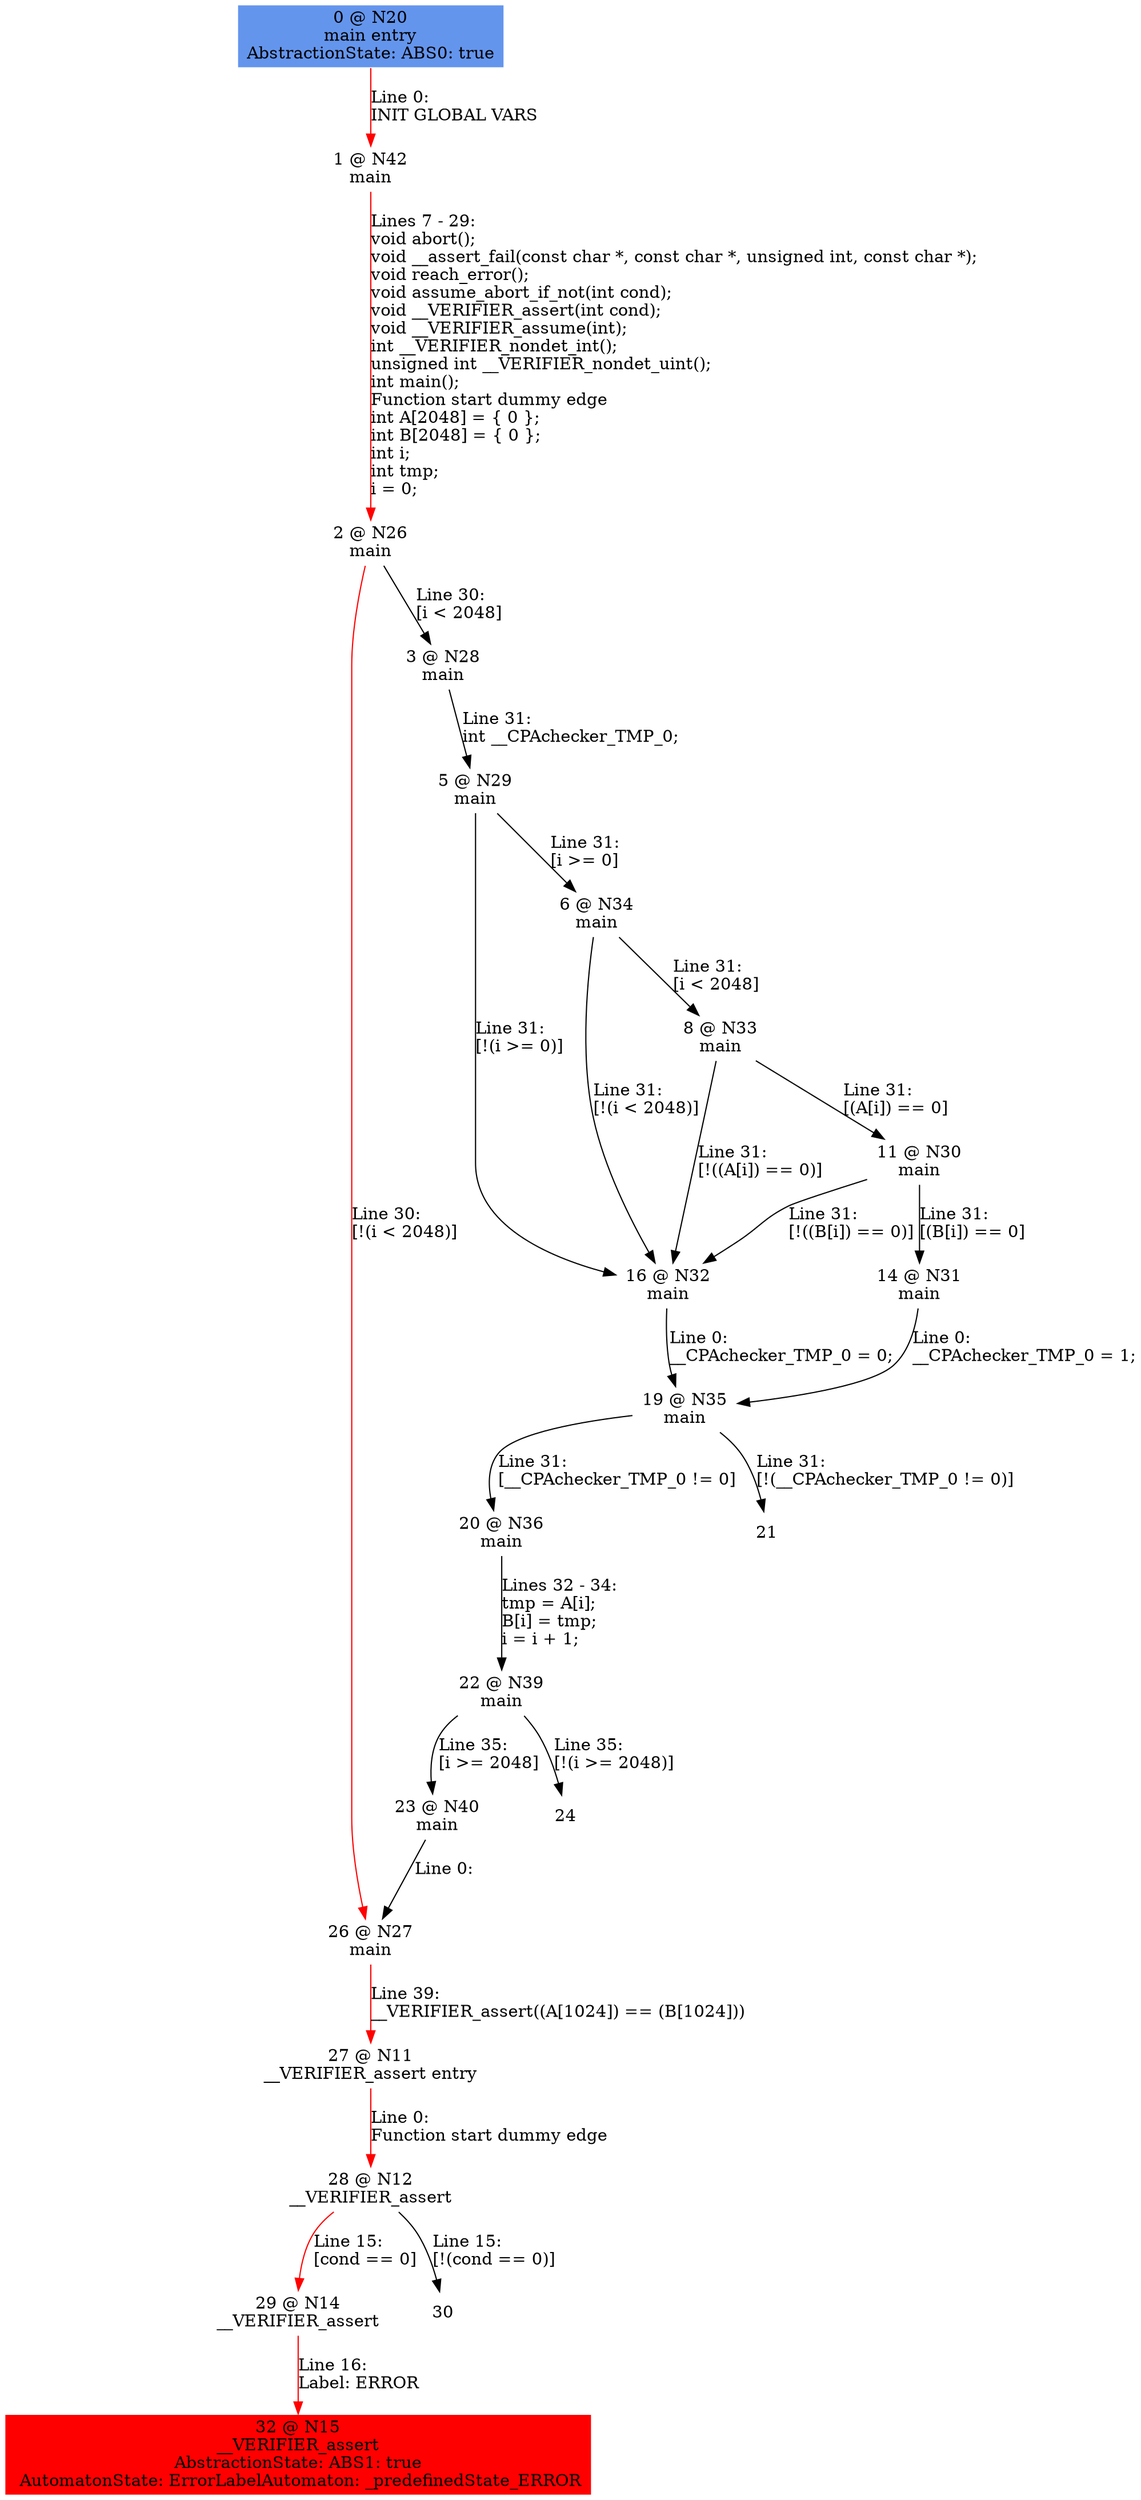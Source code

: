 digraph ARG {
node [style="filled" shape="box" color="white"]
0 [fillcolor="cornflowerblue" label="0 @ N20\nmain entry\nAbstractionState: ABS0: true\n" id="0"]
1 [label="1 @ N42\nmain\n" id="1"]
2 [label="2 @ N26\nmain\n" id="2"]
26 [label="26 @ N27\nmain\n" id="26"]
27 [label="27 @ N11\n__VERIFIER_assert entry\n" id="27"]
28 [label="28 @ N12\n__VERIFIER_assert\n" id="28"]
29 [label="29 @ N14\n__VERIFIER_assert\n" id="29"]
32 [fillcolor="red" label="32 @ N15\n__VERIFIER_assert\nAbstractionState: ABS1: true\n AutomatonState: ErrorLabelAutomaton: _predefinedState_ERROR\n" id="32"]
3 [label="3 @ N28\nmain\n" id="3"]
5 [label="5 @ N29\nmain\n" id="5"]
16 [label="16 @ N32\nmain\n" id="16"]
19 [label="19 @ N35\nmain\n" id="19"]
20 [label="20 @ N36\nmain\n" id="20"]
22 [label="22 @ N39\nmain\n" id="22"]
23 [label="23 @ N40\nmain\n" id="23"]
6 [label="6 @ N34\nmain\n" id="6"]
8 [label="8 @ N33\nmain\n" id="8"]
11 [label="11 @ N30\nmain\n" id="11"]
14 [label="14 @ N31\nmain\n" id="14"]
0 -> 1 [color="red" label="Line 0: \lINIT GLOBAL VARS\l" id="0 -> 1"]
1 -> 2 [color="red" label="Lines 7 - 29: \lvoid abort();\lvoid __assert_fail(const char *, const char *, unsigned int, const char *);\lvoid reach_error();\lvoid assume_abort_if_not(int cond);\lvoid __VERIFIER_assert(int cond);\lvoid __VERIFIER_assume(int);\lint __VERIFIER_nondet_int();\lunsigned int __VERIFIER_nondet_uint();\lint main();\lFunction start dummy edge\lint A[2048] = { 0 };\lint B[2048] = { 0 };\lint i;\lint tmp;\li = 0;\l" id="1 -> 2"]
2 -> 3 [label="Line 30: \l[i < 2048]\l" id="2 -> 3"]
2 -> 26 [color="red" label="Line 30: \l[!(i < 2048)]\l" id="2 -> 26"]
26 -> 27 [color="red" label="Line 39: \l__VERIFIER_assert((A[1024]) == (B[1024]))\l" id="26 -> 27"]
27 -> 28 [color="red" label="Line 0: \lFunction start dummy edge\l" id="27 -> 28"]
28 -> 29 [color="red" label="Line 15: \l[cond == 0]\l" id="28 -> 29"]
28 -> 30 [label="Line 15: \l[!(cond == 0)]\l" id="28 -> 30"]
29 -> 32 [color="red" label="Line 16: \lLabel: ERROR\l" id="29 -> 32"]
3 -> 5 [label="Line 31: \lint __CPAchecker_TMP_0;\l" id="3 -> 5"]
5 -> 6 [label="Line 31: \l[i >= 0]\l" id="5 -> 6"]
5 -> 16 [label="Line 31: \l[!(i >= 0)]\l" id="5 -> 16"]
16 -> 19 [label="Line 0: \l__CPAchecker_TMP_0 = 0;\l" id="16 -> 19"]
19 -> 20 [label="Line 31: \l[__CPAchecker_TMP_0 != 0]\l" id="19 -> 20"]
19 -> 21 [label="Line 31: \l[!(__CPAchecker_TMP_0 != 0)]\l" id="19 -> 21"]
20 -> 22 [label="Lines 32 - 34: \ltmp = A[i];\lB[i] = tmp;\li = i + 1;\l" id="20 -> 22"]
22 -> 23 [label="Line 35: \l[i >= 2048]\l" id="22 -> 23"]
22 -> 24 [label="Line 35: \l[!(i >= 2048)]\l" id="22 -> 24"]
23 -> 26 [label="Line 0: \l\l" id="23 -> 26"]
6 -> 8 [label="Line 31: \l[i < 2048]\l" id="6 -> 8"]
6 -> 16 [label="Line 31: \l[!(i < 2048)]\l" id="6 -> 16"]
8 -> 11 [label="Line 31: \l[(A[i]) == 0]\l" id="8 -> 11"]
8 -> 16 [label="Line 31: \l[!((A[i]) == 0)]\l" id="8 -> 16"]
11 -> 14 [label="Line 31: \l[(B[i]) == 0]\l" id="11 -> 14"]
11 -> 16 [label="Line 31: \l[!((B[i]) == 0)]\l" id="11 -> 16"]
14 -> 19 [label="Line 0: \l__CPAchecker_TMP_0 = 1;\l" id="14 -> 19"]
}
